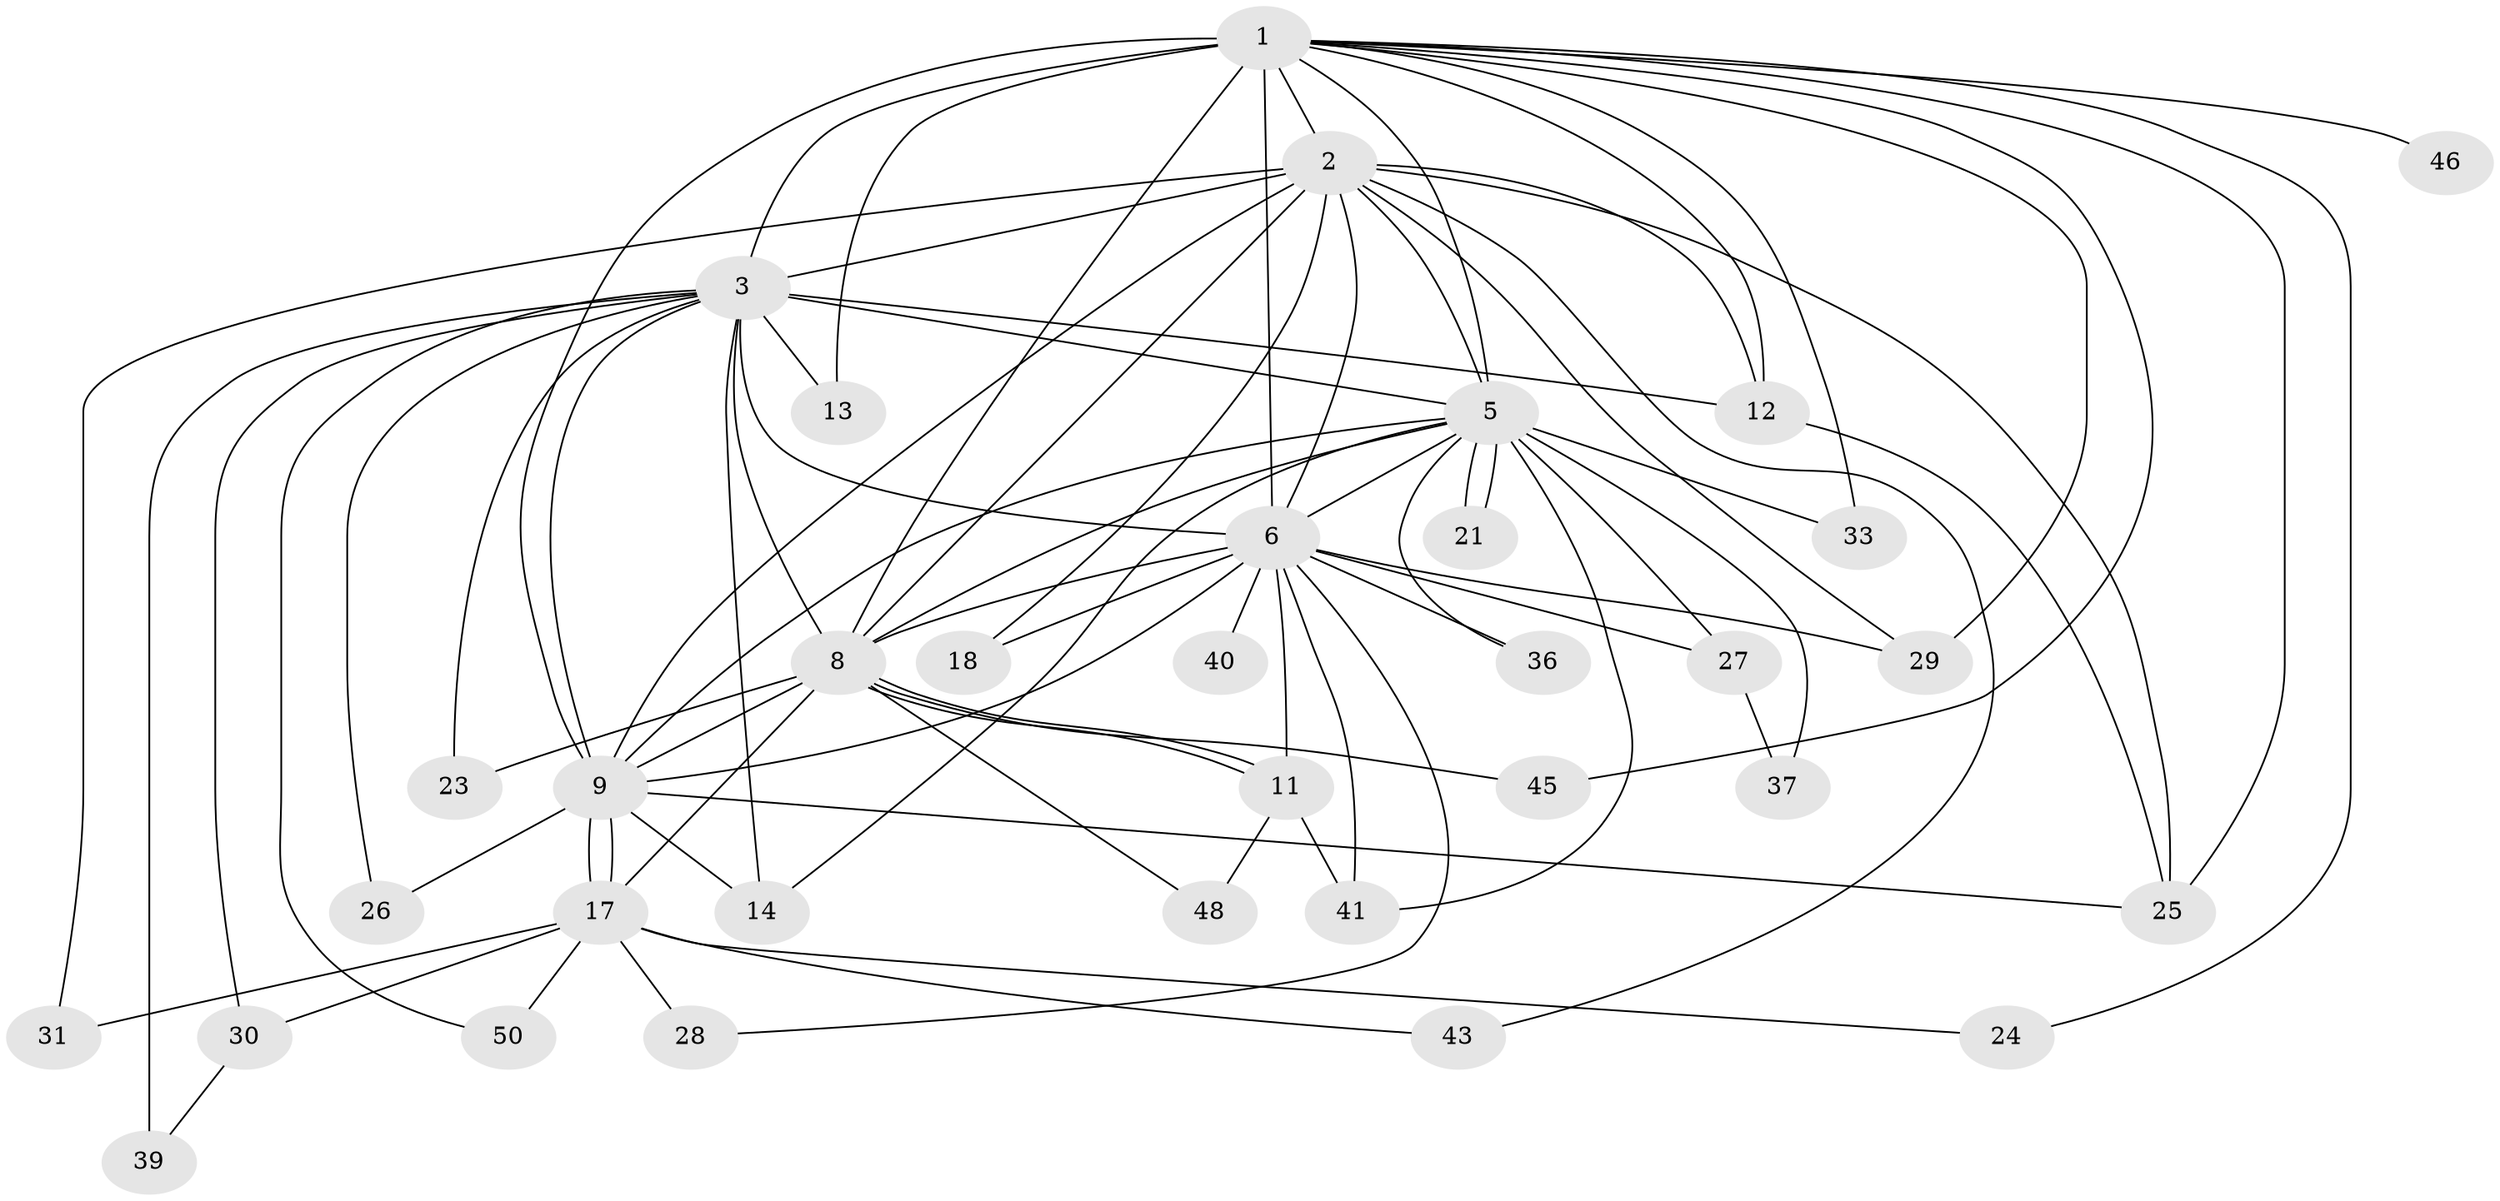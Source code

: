 // original degree distribution, {16: 0.019230769230769232, 15: 0.057692307692307696, 19: 0.038461538461538464, 12: 0.019230769230769232, 13: 0.019230769230769232, 17: 0.019230769230769232, 10: 0.019230769230769232, 3: 0.19230769230769232, 4: 0.057692307692307696, 2: 0.5192307692307693, 6: 0.019230769230769232, 5: 0.019230769230769232}
// Generated by graph-tools (version 1.1) at 2025/10/02/27/25 16:10:59]
// undirected, 34 vertices, 81 edges
graph export_dot {
graph [start="1"]
  node [color=gray90,style=filled];
  1 [super="+4"];
  2 [super="+51"];
  3 [super="+10"];
  5 [super="+34"];
  6 [super="+7"];
  8 [super="+15"];
  9 [super="+38"];
  11 [super="+35"];
  12 [super="+20"];
  13 [super="+22"];
  14 [super="+16"];
  17 [super="+19"];
  18;
  21;
  23;
  24;
  25 [super="+49"];
  26 [super="+52"];
  27 [super="+32"];
  28;
  29 [super="+47"];
  30;
  31;
  33;
  36;
  37;
  39 [super="+42"];
  40;
  41 [super="+44"];
  43;
  45;
  46;
  48;
  50;
  1 -- 2 [weight=2];
  1 -- 3 [weight=4];
  1 -- 5 [weight=3];
  1 -- 6 [weight=4];
  1 -- 8 [weight=2];
  1 -- 9 [weight=2];
  1 -- 13;
  1 -- 25;
  1 -- 33;
  1 -- 45;
  1 -- 46 [weight=2];
  1 -- 24;
  1 -- 29;
  1 -- 12;
  2 -- 3 [weight=2];
  2 -- 5;
  2 -- 6 [weight=2];
  2 -- 8;
  2 -- 9;
  2 -- 12;
  2 -- 18;
  2 -- 29;
  2 -- 31;
  2 -- 43;
  2 -- 25;
  3 -- 5 [weight=2];
  3 -- 6 [weight=4];
  3 -- 8 [weight=2];
  3 -- 9 [weight=2];
  3 -- 12;
  3 -- 13 [weight=2];
  3 -- 14;
  3 -- 23;
  3 -- 26 [weight=2];
  3 -- 30;
  3 -- 39 [weight=2];
  3 -- 50;
  5 -- 6 [weight=2];
  5 -- 8;
  5 -- 9;
  5 -- 14;
  5 -- 21;
  5 -- 21;
  5 -- 27 [weight=2];
  5 -- 33;
  5 -- 36;
  5 -- 37;
  5 -- 41;
  6 -- 8 [weight=3];
  6 -- 9 [weight=2];
  6 -- 18;
  6 -- 36;
  6 -- 40 [weight=2];
  6 -- 11;
  6 -- 41;
  6 -- 27;
  6 -- 28;
  6 -- 29;
  8 -- 9 [weight=2];
  8 -- 11;
  8 -- 11;
  8 -- 23;
  8 -- 45;
  8 -- 48;
  8 -- 17;
  9 -- 17;
  9 -- 17;
  9 -- 25;
  9 -- 26;
  9 -- 14;
  11 -- 48;
  11 -- 41;
  12 -- 25;
  17 -- 24;
  17 -- 30;
  17 -- 43;
  17 -- 50;
  17 -- 28;
  17 -- 31;
  27 -- 37;
  30 -- 39;
}
